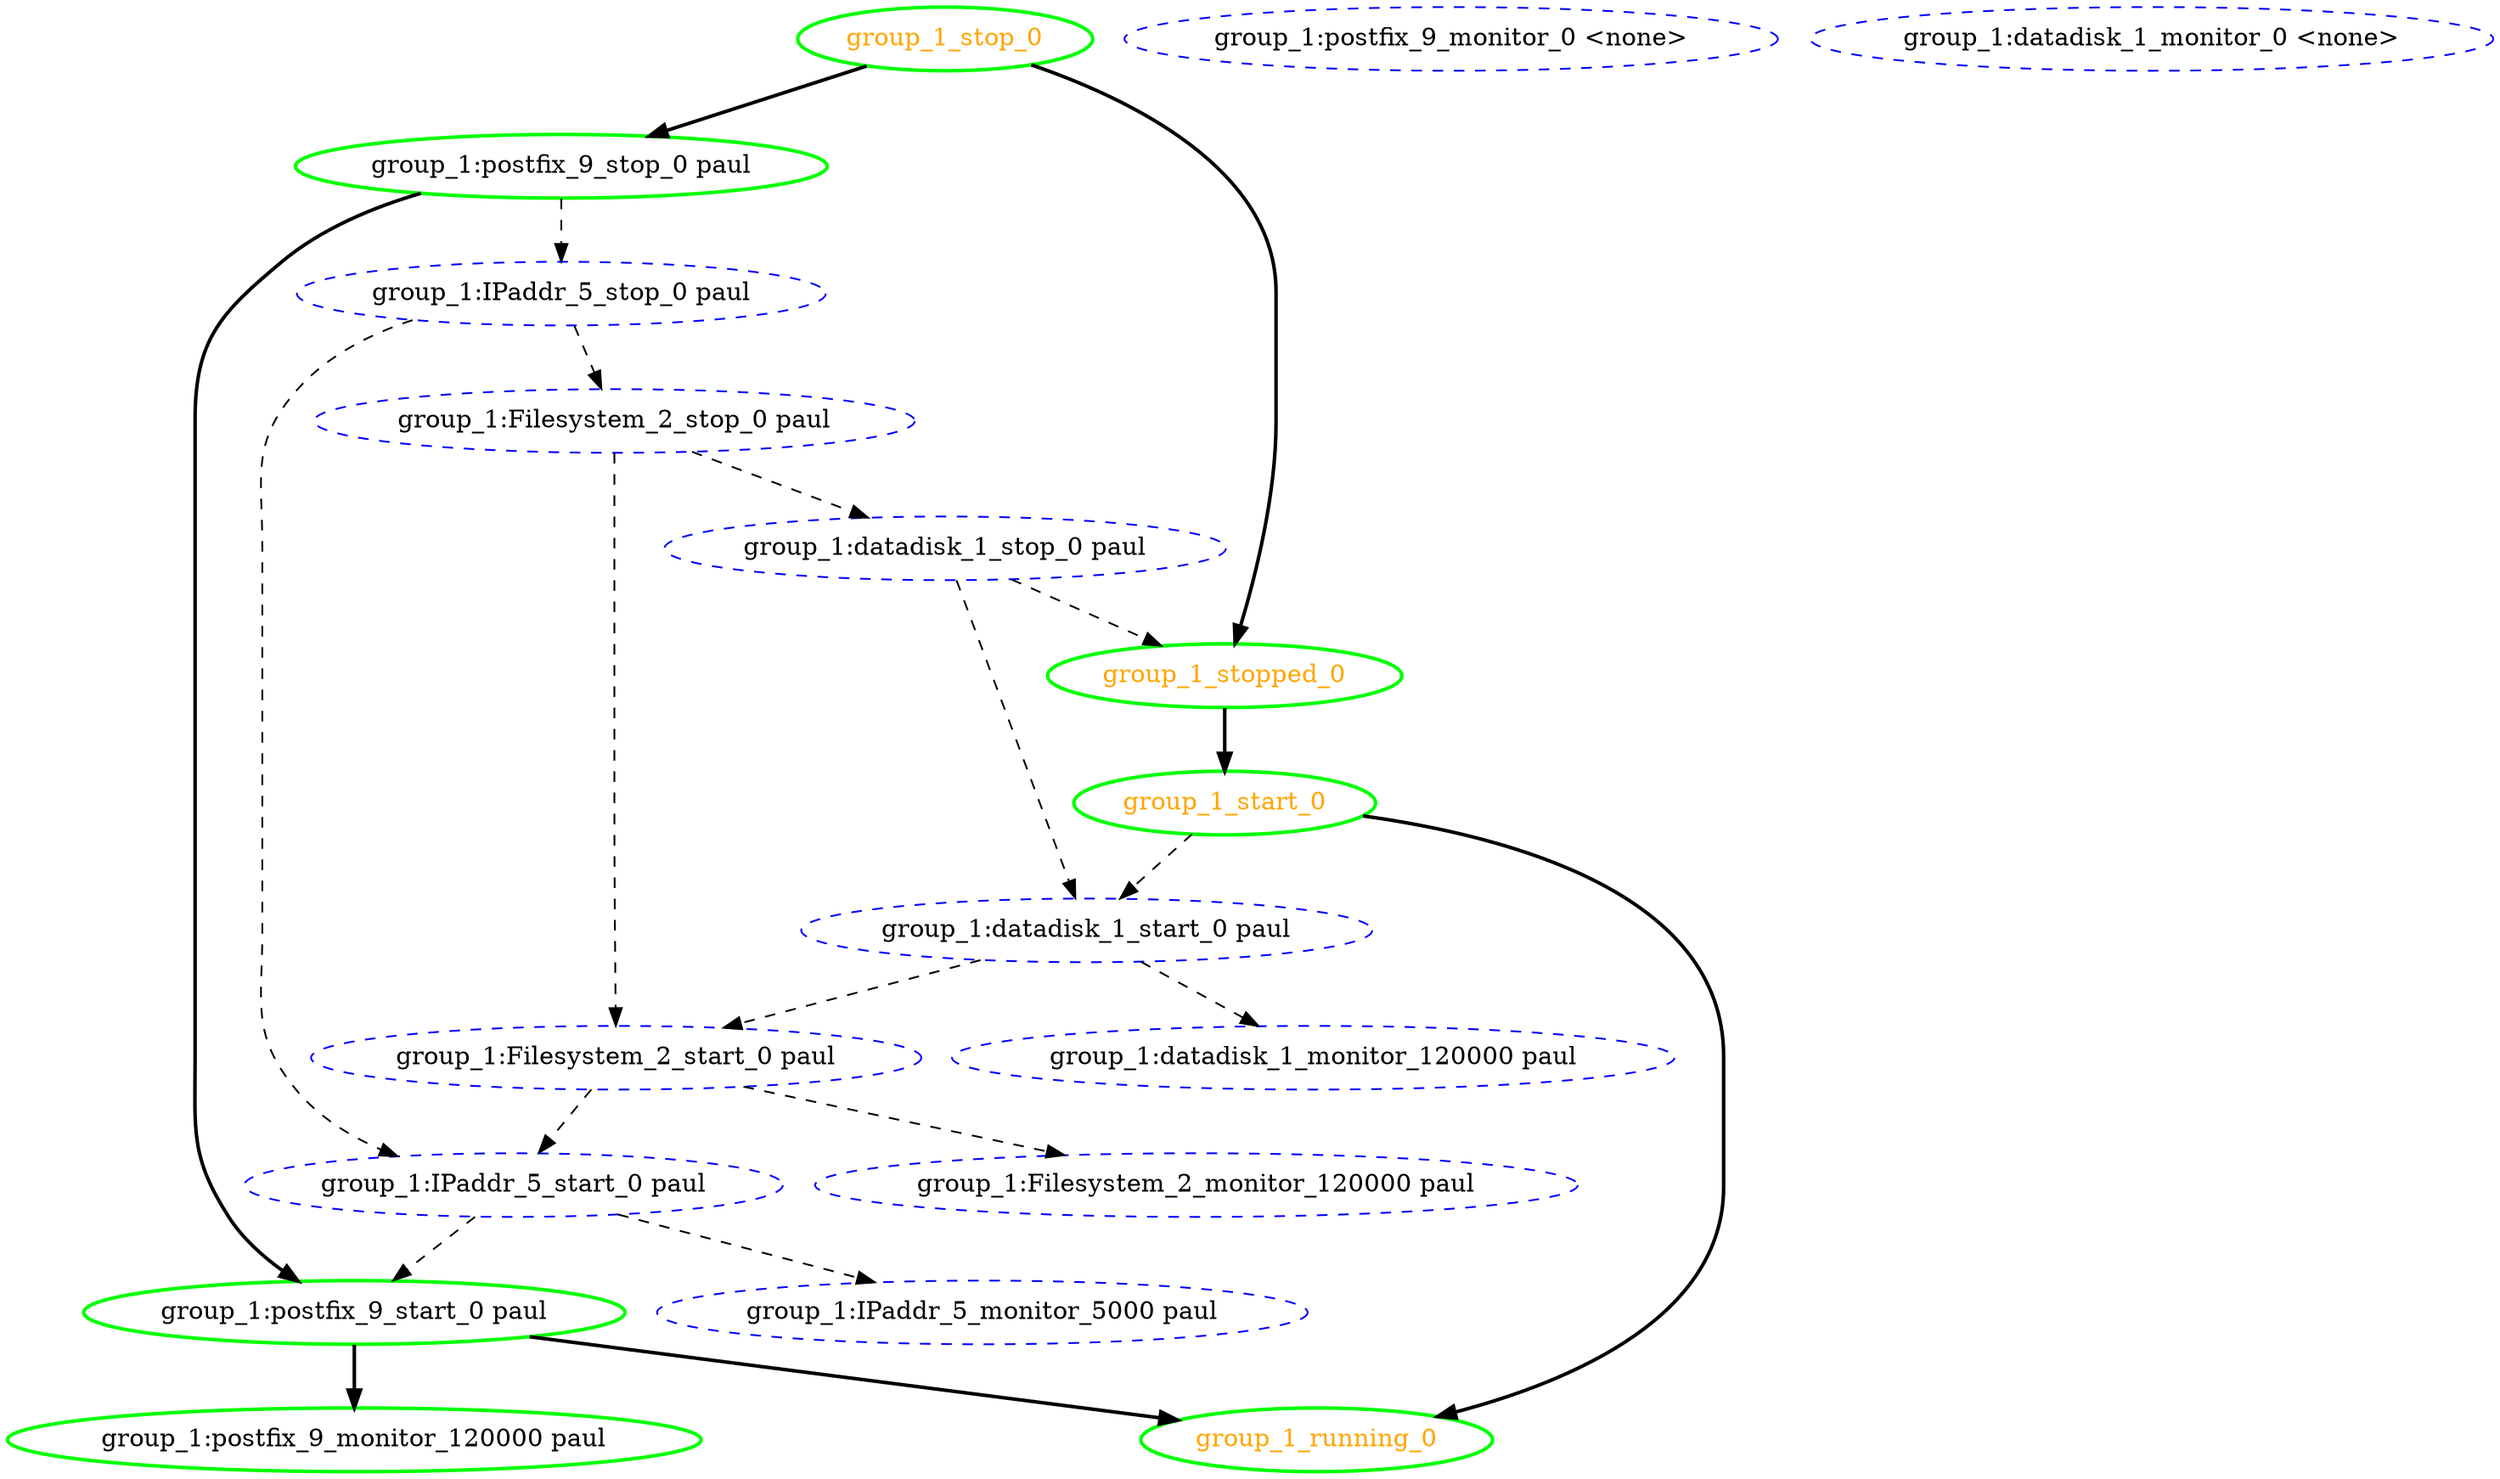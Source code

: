 digraph "g" {
	size = "30,30"
"group_1:Filesystem_2_monitor_120000 paul" [ style="dashed" color="blue" fontcolor="black" ]
"group_1:postfix_9_monitor_0 <none>" [ style="dashed" color="blue" fontcolor="black" ]
"group_1:postfix_9_monitor_120000 paul" [ style=bold color="green" fontcolor="black" ]
"group_1:postfix_9_stop_0 paul" [ style=bold color="green" fontcolor="black" ]
"group_1:datadisk_1_monitor_0 <none>" [ style="dashed" color="blue" fontcolor="black" ]
"group_1:datadisk_1_monitor_120000 paul" [ style="dashed" color="blue" fontcolor="black" ]
"group_1:IPaddr_5_monitor_5000 paul" [ style="dashed" color="blue" fontcolor="black" ]
"group_1:datadisk_1_stop_0 paul" [ style="dashed" color="blue" fontcolor="black" ]
"group_1:datadisk_1_start_0 paul" [ style="dashed" color="blue" fontcolor="black" ]
"group_1:Filesystem_2_stop_0 paul" [ style="dashed" color="blue" fontcolor="black" ]
"group_1:Filesystem_2_start_0 paul" [ style="dashed" color="blue" fontcolor="black" ]
"group_1:IPaddr_5_stop_0 paul" [ style="dashed" color="blue" fontcolor="black" ]
"group_1:IPaddr_5_start_0 paul" [ style="dashed" color="blue" fontcolor="black" ]
"group_1:postfix_9_start_0 paul" [ style=bold color="green" fontcolor="black" ]
"group_1_start_0" [ style=bold color="green" fontcolor="orange" ]
"group_1_running_0" [ style=bold color="green" fontcolor="orange" ]
"group_1_stop_0" [ style=bold color="green" fontcolor="orange" ]
"group_1_stopped_0" [ style=bold color="green" fontcolor="orange" ]
"group_1:Filesystem_2_start_0 paul" -> "group_1:Filesystem_2_monitor_120000 paul" [ style = dashed]
"group_1:postfix_9_start_0 paul" -> "group_1:postfix_9_monitor_120000 paul" [ style = bold]
"group_1_stop_0" -> "group_1:postfix_9_stop_0 paul" [ style = bold]
"group_1:datadisk_1_start_0 paul" -> "group_1:datadisk_1_monitor_120000 paul" [ style = dashed]
"group_1:IPaddr_5_start_0 paul" -> "group_1:IPaddr_5_monitor_5000 paul" [ style = dashed]
"group_1:Filesystem_2_stop_0 paul" -> "group_1:datadisk_1_stop_0 paul" [ style = dashed]
"group_1:datadisk_1_stop_0 paul" -> "group_1:datadisk_1_start_0 paul" [ style = dashed]
"group_1_start_0" -> "group_1:datadisk_1_start_0 paul" [ style = dashed]
"group_1:IPaddr_5_stop_0 paul" -> "group_1:Filesystem_2_stop_0 paul" [ style = dashed]
"group_1:Filesystem_2_stop_0 paul" -> "group_1:Filesystem_2_start_0 paul" [ style = dashed]
"group_1:datadisk_1_start_0 paul" -> "group_1:Filesystem_2_start_0 paul" [ style = dashed]
"group_1:postfix_9_stop_0 paul" -> "group_1:IPaddr_5_stop_0 paul" [ style = dashed]
"group_1:IPaddr_5_stop_0 paul" -> "group_1:IPaddr_5_start_0 paul" [ style = dashed]
"group_1:Filesystem_2_start_0 paul" -> "group_1:IPaddr_5_start_0 paul" [ style = dashed]
"group_1:postfix_9_stop_0 paul" -> "group_1:postfix_9_start_0 paul" [ style = bold]
"group_1:IPaddr_5_start_0 paul" -> "group_1:postfix_9_start_0 paul" [ style = dashed]
"group_1_stopped_0" -> "group_1_start_0" [ style = bold]
"group_1:postfix_9_start_0 paul" -> "group_1_running_0" [ style = bold]
"group_1_start_0" -> "group_1_running_0" [ style = bold]
"group_1:datadisk_1_stop_0 paul" -> "group_1_stopped_0" [ style = dashed]
"group_1_stop_0" -> "group_1_stopped_0" [ style = bold]
}
